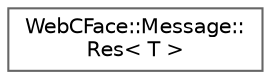 digraph "Graphical Class Hierarchy"
{
 // LATEX_PDF_SIZE
  bgcolor="transparent";
  edge [fontname=Helvetica,fontsize=10,labelfontname=Helvetica,labelfontsize=10];
  node [fontname=Helvetica,fontsize=10,shape=box,height=0.2,width=0.4];
  rankdir="LR";
  Node0 [id="Node000000",label="WebCFace::Message::\lRes\< T \>",height=0.2,width=0.4,color="grey40", fillcolor="white", style="filled",URL="$structWebCFace_1_1Message_1_1Res.html",tooltip=" "];
}
